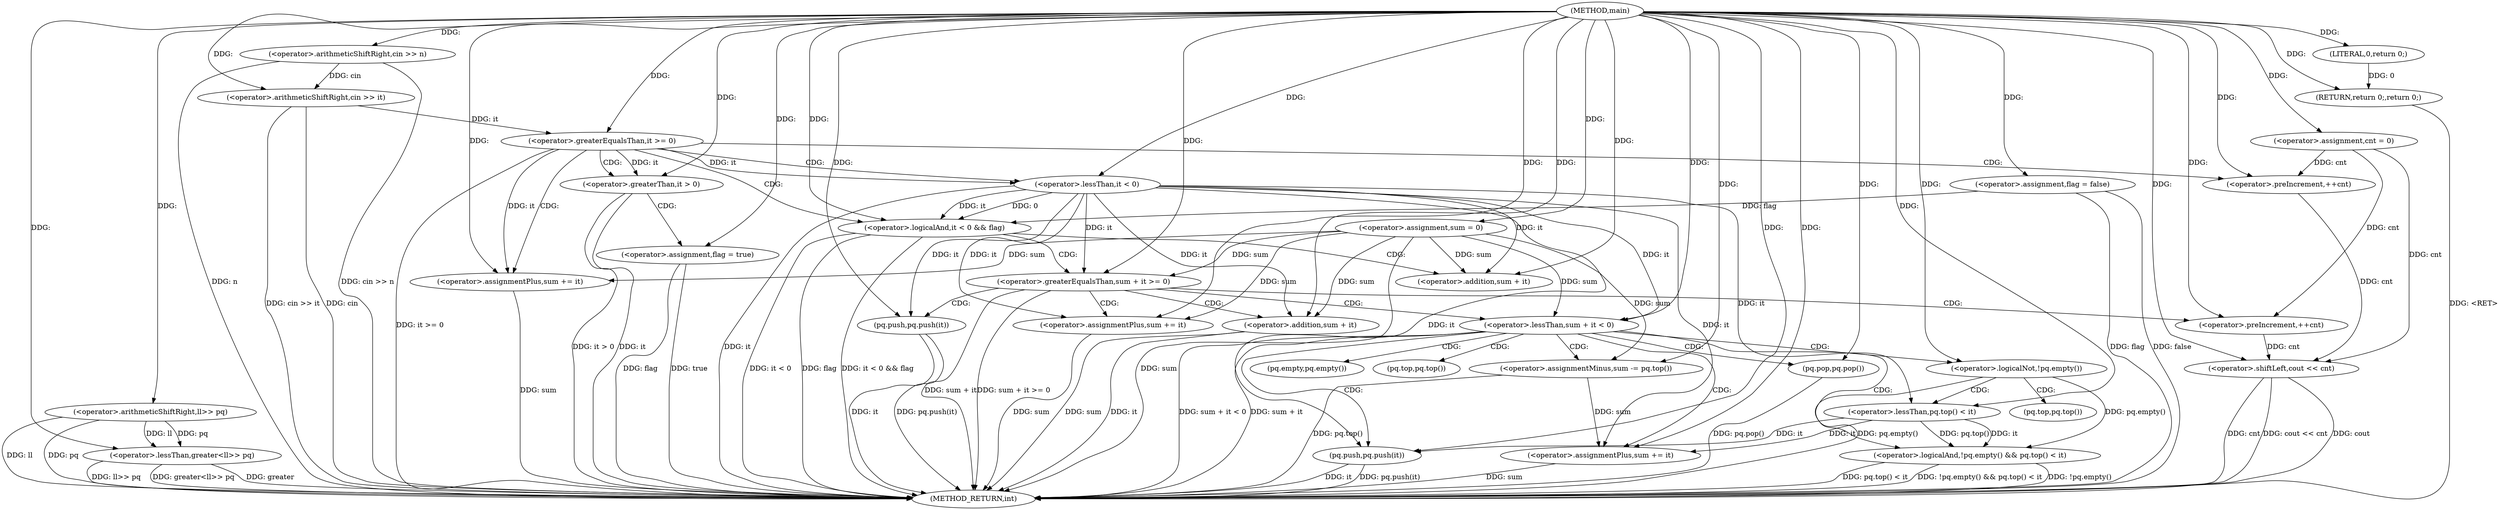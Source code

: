 digraph "main" {  
"1000101" [label = "(METHOD,main)" ]
"1000202" [label = "(METHOD_RETURN,int)" ]
"1000103" [label = "(<operator>.lessThan,greater<ll>> pq)" ]
"1000109" [label = "(<operator>.arithmeticShiftRight,cin >> n)" ]
"1000114" [label = "(<operator>.arithmeticShiftRight,cin >> it)" ]
"1000118" [label = "(<operator>.assignment,sum = 0)" ]
"1000122" [label = "(<operator>.assignment,cnt = 0)" ]
"1000126" [label = "(<operator>.assignment,flag = false)" ]
"1000197" [label = "(<operator>.shiftLeft,cout << cnt)" ]
"1000200" [label = "(RETURN,return 0;,return 0;)" ]
"1000201" [label = "(LITERAL,0,return 0;)" ]
"1000105" [label = "(<operator>.arithmeticShiftRight,ll>> pq)" ]
"1000132" [label = "(<operator>.greaterEqualsThan,it >= 0)" ]
"1000136" [label = "(<operator>.assignmentPlus,sum += it)" ]
"1000146" [label = "(<operator>.preIncrement,++cnt)" ]
"1000140" [label = "(<operator>.greaterThan,it > 0)" ]
"1000143" [label = "(<operator>.assignment,flag = true)" ]
"1000150" [label = "(<operator>.logicalAnd,it < 0 && flag)" ]
"1000151" [label = "(<operator>.lessThan,it < 0)" ]
"1000157" [label = "(<operator>.greaterEqualsThan,sum + it >= 0)" ]
"1000163" [label = "(<operator>.assignmentPlus,sum += it)" ]
"1000166" [label = "(pq.push,pq.push(it))" ]
"1000168" [label = "(<operator>.preIncrement,++cnt)" ]
"1000158" [label = "(<operator>.addition,sum + it)" ]
"1000172" [label = "(<operator>.lessThan,sum + it < 0)" ]
"1000173" [label = "(<operator>.addition,sum + it)" ]
"1000179" [label = "(<operator>.logicalAnd,!pq.empty() && pq.top() < it)" ]
"1000186" [label = "(<operator>.assignmentMinus,sum -= pq.top())" ]
"1000189" [label = "(<operator>.assignmentPlus,sum += it)" ]
"1000192" [label = "(pq.pop,pq.pop())" ]
"1000193" [label = "(pq.push,pq.push(it))" ]
"1000180" [label = "(<operator>.logicalNot,!pq.empty())" ]
"1000182" [label = "(<operator>.lessThan,pq.top() < it)" ]
"1000181" [label = "(pq.empty,pq.empty())" ]
"1000183" [label = "(pq.top,pq.top())" ]
"1000188" [label = "(pq.top,pq.top())" ]
  "1000200" -> "1000202"  [ label = "DDG: <RET>"] 
  "1000105" -> "1000202"  [ label = "DDG: ll"] 
  "1000103" -> "1000202"  [ label = "DDG: ll>> pq"] 
  "1000103" -> "1000202"  [ label = "DDG: greater<ll>> pq"] 
  "1000109" -> "1000202"  [ label = "DDG: n"] 
  "1000109" -> "1000202"  [ label = "DDG: cin >> n"] 
  "1000114" -> "1000202"  [ label = "DDG: cin"] 
  "1000114" -> "1000202"  [ label = "DDG: cin >> it"] 
  "1000118" -> "1000202"  [ label = "DDG: sum"] 
  "1000126" -> "1000202"  [ label = "DDG: flag"] 
  "1000132" -> "1000202"  [ label = "DDG: it >= 0"] 
  "1000151" -> "1000202"  [ label = "DDG: it"] 
  "1000150" -> "1000202"  [ label = "DDG: it < 0"] 
  "1000150" -> "1000202"  [ label = "DDG: flag"] 
  "1000150" -> "1000202"  [ label = "DDG: it < 0 && flag"] 
  "1000157" -> "1000202"  [ label = "DDG: sum + it"] 
  "1000157" -> "1000202"  [ label = "DDG: sum + it >= 0"] 
  "1000173" -> "1000202"  [ label = "DDG: sum"] 
  "1000173" -> "1000202"  [ label = "DDG: it"] 
  "1000172" -> "1000202"  [ label = "DDG: sum + it"] 
  "1000172" -> "1000202"  [ label = "DDG: sum + it < 0"] 
  "1000180" -> "1000202"  [ label = "DDG: pq.empty()"] 
  "1000179" -> "1000202"  [ label = "DDG: !pq.empty()"] 
  "1000179" -> "1000202"  [ label = "DDG: pq.top() < it"] 
  "1000179" -> "1000202"  [ label = "DDG: !pq.empty() && pq.top() < it"] 
  "1000186" -> "1000202"  [ label = "DDG: pq.top()"] 
  "1000189" -> "1000202"  [ label = "DDG: sum"] 
  "1000192" -> "1000202"  [ label = "DDG: pq.pop()"] 
  "1000193" -> "1000202"  [ label = "DDG: it"] 
  "1000193" -> "1000202"  [ label = "DDG: pq.push(it)"] 
  "1000163" -> "1000202"  [ label = "DDG: sum"] 
  "1000166" -> "1000202"  [ label = "DDG: it"] 
  "1000166" -> "1000202"  [ label = "DDG: pq.push(it)"] 
  "1000136" -> "1000202"  [ label = "DDG: sum"] 
  "1000140" -> "1000202"  [ label = "DDG: it"] 
  "1000140" -> "1000202"  [ label = "DDG: it > 0"] 
  "1000143" -> "1000202"  [ label = "DDG: flag"] 
  "1000197" -> "1000202"  [ label = "DDG: cnt"] 
  "1000197" -> "1000202"  [ label = "DDG: cout << cnt"] 
  "1000126" -> "1000202"  [ label = "DDG: false"] 
  "1000197" -> "1000202"  [ label = "DDG: cout"] 
  "1000103" -> "1000202"  [ label = "DDG: greater"] 
  "1000143" -> "1000202"  [ label = "DDG: true"] 
  "1000105" -> "1000202"  [ label = "DDG: pq"] 
  "1000101" -> "1000118"  [ label = "DDG: "] 
  "1000101" -> "1000122"  [ label = "DDG: "] 
  "1000101" -> "1000126"  [ label = "DDG: "] 
  "1000201" -> "1000200"  [ label = "DDG: 0"] 
  "1000101" -> "1000200"  [ label = "DDG: "] 
  "1000101" -> "1000103"  [ label = "DDG: "] 
  "1000105" -> "1000103"  [ label = "DDG: pq"] 
  "1000105" -> "1000103"  [ label = "DDG: ll"] 
  "1000101" -> "1000109"  [ label = "DDG: "] 
  "1000109" -> "1000114"  [ label = "DDG: cin"] 
  "1000101" -> "1000114"  [ label = "DDG: "] 
  "1000101" -> "1000197"  [ label = "DDG: "] 
  "1000122" -> "1000197"  [ label = "DDG: cnt"] 
  "1000168" -> "1000197"  [ label = "DDG: cnt"] 
  "1000146" -> "1000197"  [ label = "DDG: cnt"] 
  "1000101" -> "1000201"  [ label = "DDG: "] 
  "1000101" -> "1000105"  [ label = "DDG: "] 
  "1000114" -> "1000132"  [ label = "DDG: it"] 
  "1000101" -> "1000132"  [ label = "DDG: "] 
  "1000132" -> "1000136"  [ label = "DDG: it"] 
  "1000101" -> "1000136"  [ label = "DDG: "] 
  "1000118" -> "1000136"  [ label = "DDG: sum"] 
  "1000101" -> "1000143"  [ label = "DDG: "] 
  "1000122" -> "1000146"  [ label = "DDG: cnt"] 
  "1000101" -> "1000146"  [ label = "DDG: "] 
  "1000101" -> "1000140"  [ label = "DDG: "] 
  "1000132" -> "1000140"  [ label = "DDG: it"] 
  "1000151" -> "1000150"  [ label = "DDG: 0"] 
  "1000151" -> "1000150"  [ label = "DDG: it"] 
  "1000126" -> "1000150"  [ label = "DDG: flag"] 
  "1000101" -> "1000150"  [ label = "DDG: "] 
  "1000132" -> "1000151"  [ label = "DDG: it"] 
  "1000101" -> "1000151"  [ label = "DDG: "] 
  "1000151" -> "1000157"  [ label = "DDG: it"] 
  "1000101" -> "1000157"  [ label = "DDG: "] 
  "1000118" -> "1000157"  [ label = "DDG: sum"] 
  "1000101" -> "1000163"  [ label = "DDG: "] 
  "1000151" -> "1000163"  [ label = "DDG: it"] 
  "1000118" -> "1000158"  [ label = "DDG: sum"] 
  "1000101" -> "1000158"  [ label = "DDG: "] 
  "1000151" -> "1000158"  [ label = "DDG: it"] 
  "1000118" -> "1000163"  [ label = "DDG: sum"] 
  "1000101" -> "1000166"  [ label = "DDG: "] 
  "1000151" -> "1000166"  [ label = "DDG: it"] 
  "1000122" -> "1000168"  [ label = "DDG: cnt"] 
  "1000101" -> "1000168"  [ label = "DDG: "] 
  "1000101" -> "1000172"  [ label = "DDG: "] 
  "1000118" -> "1000172"  [ label = "DDG: sum"] 
  "1000151" -> "1000172"  [ label = "DDG: it"] 
  "1000101" -> "1000173"  [ label = "DDG: "] 
  "1000118" -> "1000173"  [ label = "DDG: sum"] 
  "1000151" -> "1000173"  [ label = "DDG: it"] 
  "1000180" -> "1000179"  [ label = "DDG: pq.empty()"] 
  "1000182" -> "1000179"  [ label = "DDG: pq.top()"] 
  "1000182" -> "1000179"  [ label = "DDG: it"] 
  "1000101" -> "1000186"  [ label = "DDG: "] 
  "1000182" -> "1000189"  [ label = "DDG: it"] 
  "1000101" -> "1000189"  [ label = "DDG: "] 
  "1000151" -> "1000189"  [ label = "DDG: it"] 
  "1000101" -> "1000192"  [ label = "DDG: "] 
  "1000101" -> "1000180"  [ label = "DDG: "] 
  "1000101" -> "1000182"  [ label = "DDG: "] 
  "1000151" -> "1000182"  [ label = "DDG: it"] 
  "1000118" -> "1000186"  [ label = "DDG: sum"] 
  "1000186" -> "1000189"  [ label = "DDG: sum"] 
  "1000101" -> "1000193"  [ label = "DDG: "] 
  "1000182" -> "1000193"  [ label = "DDG: it"] 
  "1000151" -> "1000193"  [ label = "DDG: it"] 
  "1000132" -> "1000150"  [ label = "CDG: "] 
  "1000132" -> "1000136"  [ label = "CDG: "] 
  "1000132" -> "1000151"  [ label = "CDG: "] 
  "1000132" -> "1000146"  [ label = "CDG: "] 
  "1000132" -> "1000140"  [ label = "CDG: "] 
  "1000140" -> "1000143"  [ label = "CDG: "] 
  "1000150" -> "1000157"  [ label = "CDG: "] 
  "1000150" -> "1000158"  [ label = "CDG: "] 
  "1000157" -> "1000166"  [ label = "CDG: "] 
  "1000157" -> "1000172"  [ label = "CDG: "] 
  "1000157" -> "1000163"  [ label = "CDG: "] 
  "1000157" -> "1000168"  [ label = "CDG: "] 
  "1000157" -> "1000173"  [ label = "CDG: "] 
  "1000172" -> "1000186"  [ label = "CDG: "] 
  "1000172" -> "1000180"  [ label = "CDG: "] 
  "1000172" -> "1000189"  [ label = "CDG: "] 
  "1000172" -> "1000188"  [ label = "CDG: "] 
  "1000172" -> "1000179"  [ label = "CDG: "] 
  "1000172" -> "1000193"  [ label = "CDG: "] 
  "1000172" -> "1000192"  [ label = "CDG: "] 
  "1000172" -> "1000181"  [ label = "CDG: "] 
  "1000180" -> "1000182"  [ label = "CDG: "] 
  "1000180" -> "1000183"  [ label = "CDG: "] 
}
